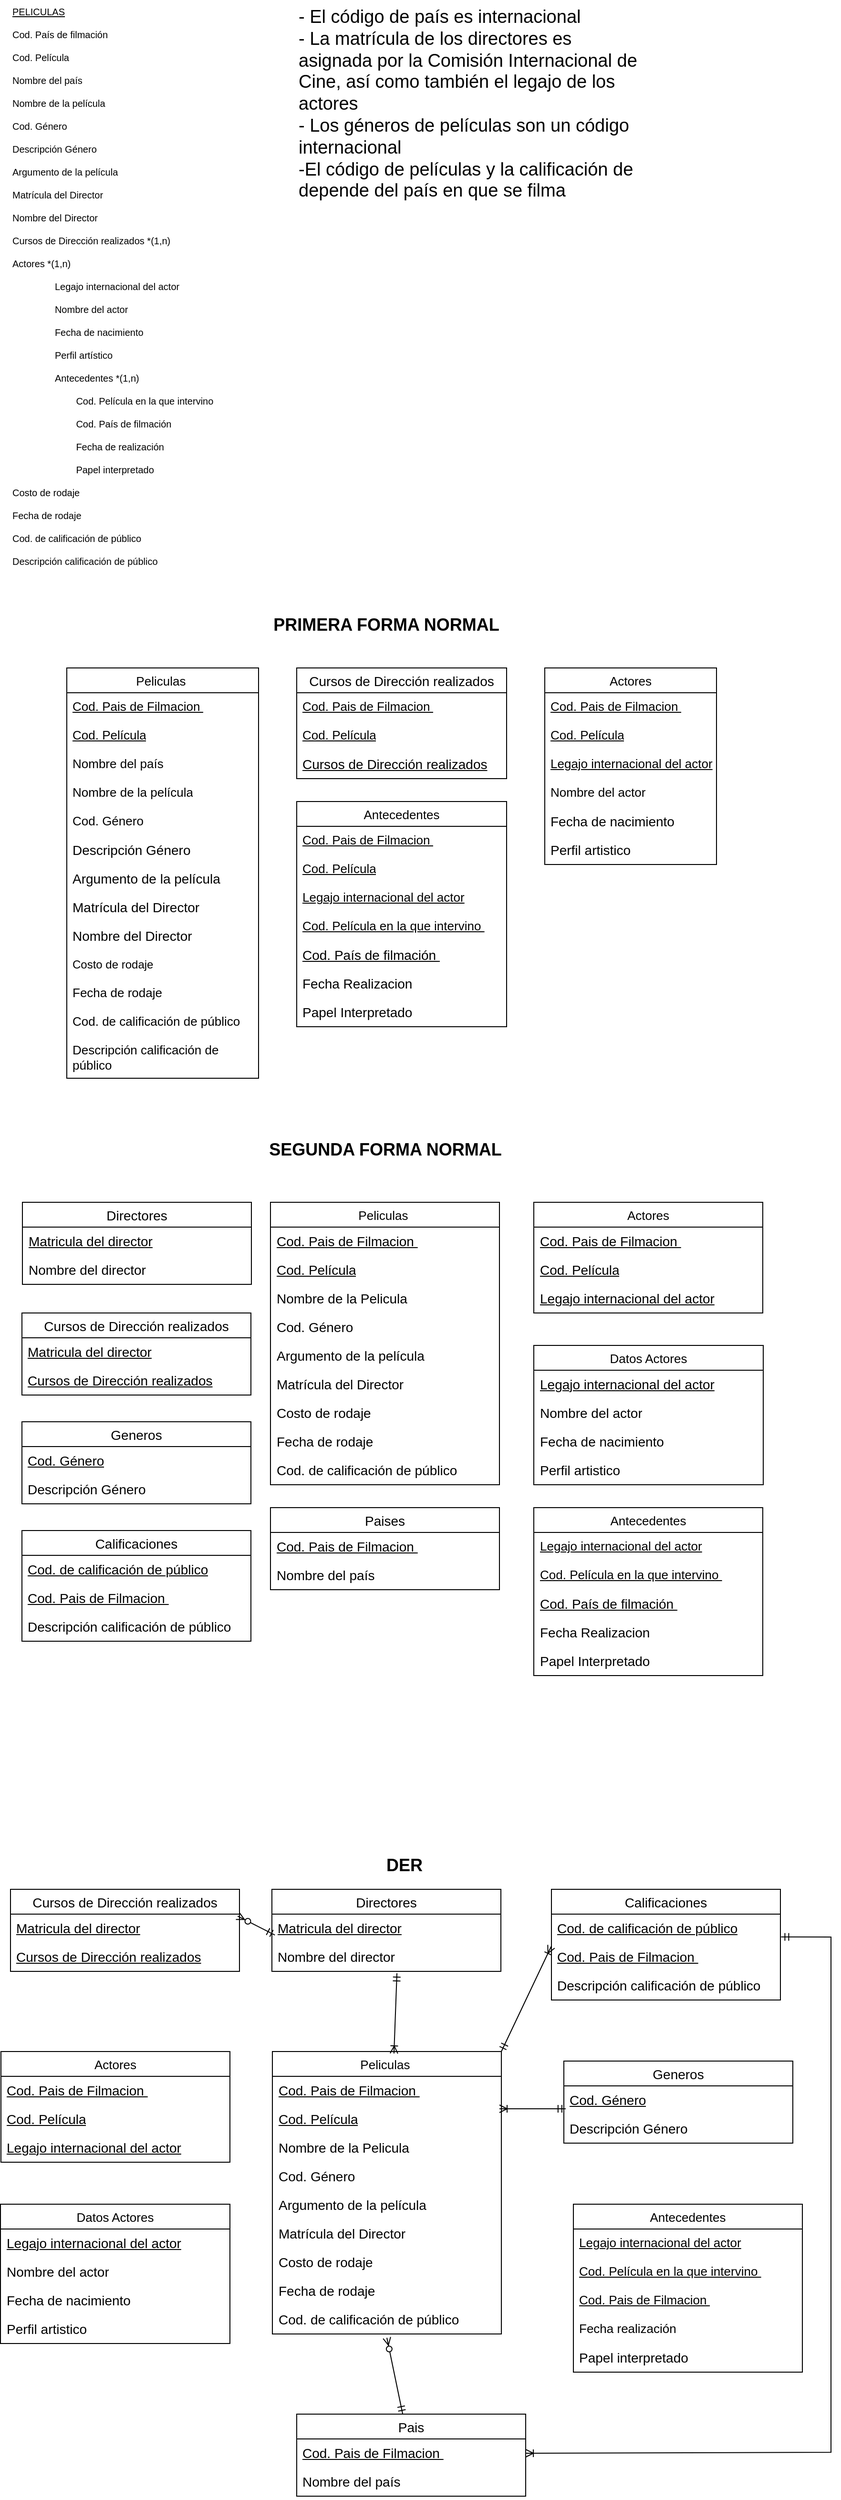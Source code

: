 <mxfile version="24.7.14">
  <diagram name="Página-1" id="LuOxkL1Yb-oQvovYPexT">
    <mxGraphModel dx="1860" dy="829" grid="1" gridSize="10" guides="1" tooltips="1" connect="1" arrows="1" fold="1" page="1" pageScale="1" pageWidth="827" pageHeight="1169" math="0" shadow="0">
      <root>
        <mxCell id="0" />
        <mxCell id="1" parent="0" />
        <mxCell id="Qr0_MQB-56ZItfrZqpIL-1" value="Peliculas " style="swimlane;fontStyle=0;childLayout=stackLayout;horizontal=1;startSize=26;horizontalStack=0;resizeParent=1;resizeParentMax=0;resizeLast=0;collapsible=1;marginBottom=0;align=center;fontSize=13;" vertex="1" parent="1">
          <mxGeometry x="79" y="720" width="201" height="430" as="geometry" />
        </mxCell>
        <mxCell id="Qr0_MQB-56ZItfrZqpIL-2" value="&lt;div style=&quot;font-size: 13px;&quot;&gt;&lt;u&gt;Cod. Pais de Filmacion&amp;nbsp;&lt;/u&gt;&lt;/div&gt;" style="text;strokeColor=none;fillColor=none;spacingLeft=4;spacingRight=4;overflow=hidden;rotatable=0;points=[[0,0.5],[1,0.5]];portConstraint=eastwest;fontSize=13;whiteSpace=wrap;html=1;" vertex="1" parent="Qr0_MQB-56ZItfrZqpIL-1">
          <mxGeometry y="26" width="201" height="30" as="geometry" />
        </mxCell>
        <mxCell id="Qr0_MQB-56ZItfrZqpIL-3" value="&lt;span style=&quot;font-size: 13px;&quot;&gt;&lt;u&gt;Cod. Película&lt;/u&gt;&lt;/span&gt;" style="text;strokeColor=none;fillColor=none;spacingLeft=4;spacingRight=4;overflow=hidden;rotatable=0;points=[[0,0.5],[1,0.5]];portConstraint=eastwest;fontSize=13;whiteSpace=wrap;html=1;" vertex="1" parent="Qr0_MQB-56ZItfrZqpIL-1">
          <mxGeometry y="56" width="201" height="30" as="geometry" />
        </mxCell>
        <mxCell id="Qr0_MQB-56ZItfrZqpIL-4" value="&lt;span style=&quot;font-size: 13px;&quot;&gt;Nombre del país&lt;/span&gt;" style="text;strokeColor=none;fillColor=none;spacingLeft=4;spacingRight=4;overflow=hidden;rotatable=0;points=[[0,0.5],[1,0.5]];portConstraint=eastwest;fontSize=13;whiteSpace=wrap;html=1;" vertex="1" parent="Qr0_MQB-56ZItfrZqpIL-1">
          <mxGeometry y="86" width="201" height="30" as="geometry" />
        </mxCell>
        <mxCell id="Qr0_MQB-56ZItfrZqpIL-5" value="&lt;span style=&quot;font-size: 13px;&quot;&gt;Nombre de la película&lt;/span&gt;" style="text;strokeColor=none;fillColor=none;spacingLeft=4;spacingRight=4;overflow=hidden;rotatable=0;points=[[0,0.5],[1,0.5]];portConstraint=eastwest;fontSize=13;whiteSpace=wrap;html=1;" vertex="1" parent="Qr0_MQB-56ZItfrZqpIL-1">
          <mxGeometry y="116" width="201" height="30" as="geometry" />
        </mxCell>
        <mxCell id="Qr0_MQB-56ZItfrZqpIL-6" value="&lt;span style=&quot;font-size: 13px;&quot;&gt;Cod. Género&lt;/span&gt;" style="text;strokeColor=none;fillColor=none;spacingLeft=4;spacingRight=4;overflow=hidden;rotatable=0;points=[[0,0.5],[1,0.5]];portConstraint=eastwest;fontSize=13;whiteSpace=wrap;html=1;" vertex="1" parent="Qr0_MQB-56ZItfrZqpIL-1">
          <mxGeometry y="146" width="201" height="30" as="geometry" />
        </mxCell>
        <mxCell id="Qr0_MQB-56ZItfrZqpIL-7" value="&lt;span style=&quot;font-size: 14px;&quot;&gt;Descripción Género&lt;/span&gt;" style="text;strokeColor=none;fillColor=none;spacingLeft=4;spacingRight=4;overflow=hidden;rotatable=0;points=[[0,0.5],[1,0.5]];portConstraint=eastwest;fontSize=14;whiteSpace=wrap;html=1;" vertex="1" parent="Qr0_MQB-56ZItfrZqpIL-1">
          <mxGeometry y="176" width="201" height="30" as="geometry" />
        </mxCell>
        <mxCell id="Qr0_MQB-56ZItfrZqpIL-8" value="&lt;span style=&quot;font-size: 14px;&quot;&gt;Argumento de la película&lt;/span&gt;" style="text;strokeColor=none;fillColor=none;spacingLeft=4;spacingRight=4;overflow=hidden;rotatable=0;points=[[0,0.5],[1,0.5]];portConstraint=eastwest;fontSize=14;whiteSpace=wrap;html=1;" vertex="1" parent="Qr0_MQB-56ZItfrZqpIL-1">
          <mxGeometry y="206" width="201" height="30" as="geometry" />
        </mxCell>
        <mxCell id="Qr0_MQB-56ZItfrZqpIL-9" value="&lt;font style=&quot;font-size: 14px;&quot;&gt;Matrícula del Director&lt;/font&gt;" style="text;strokeColor=none;fillColor=none;spacingLeft=4;spacingRight=4;overflow=hidden;rotatable=0;points=[[0,0.5],[1,0.5]];portConstraint=eastwest;fontSize=13;whiteSpace=wrap;html=1;" vertex="1" parent="Qr0_MQB-56ZItfrZqpIL-1">
          <mxGeometry y="236" width="201" height="30" as="geometry" />
        </mxCell>
        <mxCell id="Qr0_MQB-56ZItfrZqpIL-10" value="&lt;font style=&quot;font-size: 14px;&quot;&gt;Nombre del Director&lt;/font&gt;" style="text;strokeColor=none;fillColor=none;spacingLeft=4;spacingRight=4;overflow=hidden;rotatable=0;points=[[0,0.5],[1,0.5]];portConstraint=eastwest;fontSize=13;whiteSpace=wrap;html=1;" vertex="1" parent="Qr0_MQB-56ZItfrZqpIL-1">
          <mxGeometry y="266" width="201" height="30" as="geometry" />
        </mxCell>
        <mxCell id="Qr0_MQB-56ZItfrZqpIL-11" value="Costo de rodaje" style="text;strokeColor=none;fillColor=none;align=left;verticalAlign=middle;spacingLeft=4;spacingRight=4;overflow=hidden;points=[[0,0.5],[1,0.5]];portConstraint=eastwest;rotatable=0;whiteSpace=wrap;html=1;" vertex="1" parent="Qr0_MQB-56ZItfrZqpIL-1">
          <mxGeometry y="296" width="201" height="30" as="geometry" />
        </mxCell>
        <mxCell id="Qr0_MQB-56ZItfrZqpIL-12" value="Fecha de rodaje" style="text;strokeColor=none;fillColor=none;spacingLeft=4;spacingRight=4;overflow=hidden;rotatable=0;points=[[0,0.5],[1,0.5]];portConstraint=eastwest;fontSize=13;whiteSpace=wrap;html=1;" vertex="1" parent="Qr0_MQB-56ZItfrZqpIL-1">
          <mxGeometry y="326" width="201" height="30" as="geometry" />
        </mxCell>
        <mxCell id="Qr0_MQB-56ZItfrZqpIL-13" value="Cod. de calificación de público" style="text;strokeColor=none;fillColor=none;spacingLeft=4;spacingRight=4;overflow=hidden;rotatable=0;points=[[0,0.5],[1,0.5]];portConstraint=eastwest;fontSize=13;whiteSpace=wrap;html=1;" vertex="1" parent="Qr0_MQB-56ZItfrZqpIL-1">
          <mxGeometry y="356" width="201" height="30" as="geometry" />
        </mxCell>
        <mxCell id="Qr0_MQB-56ZItfrZqpIL-14" value="Descripción calificación de público" style="text;strokeColor=none;fillColor=none;spacingLeft=4;spacingRight=4;overflow=hidden;rotatable=0;points=[[0,0.5],[1,0.5]];portConstraint=eastwest;fontSize=13;whiteSpace=wrap;html=1;" vertex="1" parent="Qr0_MQB-56ZItfrZqpIL-1">
          <mxGeometry y="386" width="201" height="44" as="geometry" />
        </mxCell>
        <mxCell id="Qr0_MQB-56ZItfrZqpIL-15" value="&lt;u&gt;PELICULAS&lt;/u&gt;&lt;br style=&quot;font-size: 10px;&quot;&gt;&lt;br style=&quot;font-size: 10px;&quot;&gt;Cod. País de filmación&lt;br style=&quot;font-size: 10px;&quot;&gt;&lt;br style=&quot;font-size: 10px;&quot;&gt;Cod. Película&lt;br style=&quot;font-size: 10px;&quot;&gt;&lt;br style=&quot;font-size: 10px;&quot;&gt;Nombre del país&lt;br style=&quot;font-size: 10px;&quot;&gt;&lt;br style=&quot;font-size: 10px;&quot;&gt;Nombre de la película&lt;br style=&quot;font-size: 10px;&quot;&gt;&lt;br style=&quot;font-size: 10px;&quot;&gt;Cod. Género&lt;br style=&quot;font-size: 10px;&quot;&gt;&lt;br style=&quot;font-size: 10px;&quot;&gt;Descripción Género&lt;br style=&quot;font-size: 10px;&quot;&gt;&lt;br style=&quot;font-size: 10px;&quot;&gt;Argumento de la película&lt;br style=&quot;font-size: 10px;&quot;&gt;&lt;br style=&quot;font-size: 10px;&quot;&gt;Matrícula del Director&lt;br style=&quot;font-size: 10px;&quot;&gt;&lt;br style=&quot;font-size: 10px;&quot;&gt;Nombre del Director&lt;br style=&quot;font-size: 10px;&quot;&gt;&lt;br style=&quot;font-size: 10px;&quot;&gt;Cursos de Dirección realizados *(1,n)&lt;br style=&quot;font-size: 10px;&quot;&gt;&lt;br style=&quot;font-size: 10px;&quot;&gt;Actores *(1,n)&lt;br style=&quot;font-size: 10px;&quot;&gt;&lt;br style=&quot;font-size: 10px;&quot;&gt;&lt;span style=&quot;white-space: pre; font-size: 10px;&quot;&gt;&#x9;&lt;/span&gt;&lt;span style=&quot;white-space: pre; font-size: 10px;&quot;&gt;&#x9;&lt;/span&gt;Legajo internacional del actor&lt;br style=&quot;font-size: 10px;&quot;&gt;&lt;br style=&quot;font-size: 10px;&quot;&gt;&lt;span style=&quot;white-space: pre; font-size: 10px;&quot;&gt;&#x9;&lt;/span&gt;&lt;span style=&quot;white-space: pre; font-size: 10px;&quot;&gt;&#x9;&lt;/span&gt;Nombre del actor&lt;br style=&quot;font-size: 10px;&quot;&gt;&lt;br style=&quot;font-size: 10px;&quot;&gt;&lt;span style=&quot;white-space: pre; font-size: 10px;&quot;&gt;&#x9;&lt;/span&gt;&lt;span style=&quot;white-space: pre; font-size: 10px;&quot;&gt;&#x9;&lt;/span&gt;Fecha de nacimiento&lt;br style=&quot;font-size: 10px;&quot;&gt;&lt;br style=&quot;font-size: 10px;&quot;&gt;&lt;span style=&quot;white-space: pre; font-size: 10px;&quot;&gt;&#x9;&lt;/span&gt;&lt;span style=&quot;white-space: pre; font-size: 10px;&quot;&gt;&#x9;&lt;/span&gt;Perfil artístico&lt;br style=&quot;font-size: 10px;&quot;&gt;&lt;br style=&quot;font-size: 10px;&quot;&gt;&lt;span style=&quot;white-space: pre; font-size: 10px;&quot;&gt;&#x9;&lt;/span&gt;&lt;span style=&quot;white-space: pre; font-size: 10px;&quot;&gt;&#x9;&lt;/span&gt;Antecedentes *(1,n)&lt;br style=&quot;font-size: 10px;&quot;&gt;&lt;br style=&quot;font-size: 10px;&quot;&gt;&lt;span style=&quot;white-space: pre; font-size: 10px;&quot;&gt;&#x9;&lt;/span&gt;&lt;span style=&quot;white-space: pre; font-size: 10px;&quot;&gt;&#x9;&lt;/span&gt;&lt;span style=&quot;white-space: pre; font-size: 10px;&quot;&gt;&#x9;&lt;/span&gt;Cod. Película en la que intervino&lt;br style=&quot;font-size: 10px;&quot;&gt;&lt;br style=&quot;font-size: 10px;&quot;&gt;&lt;span style=&quot;white-space: pre; font-size: 10px;&quot;&gt;&#x9;&lt;/span&gt;&lt;span style=&quot;white-space: pre; font-size: 10px;&quot;&gt;&#x9;&lt;/span&gt;&lt;span style=&quot;white-space: pre; font-size: 10px;&quot;&gt;&#x9;&lt;/span&gt;Cod. País de filmación&lt;br style=&quot;font-size: 10px;&quot;&gt;&lt;br style=&quot;font-size: 10px;&quot;&gt;&lt;span style=&quot;white-space: pre; font-size: 10px;&quot;&gt;&#x9;&lt;/span&gt;&lt;span style=&quot;white-space: pre; font-size: 10px;&quot;&gt;&#x9;&lt;/span&gt;&lt;span style=&quot;white-space: pre; font-size: 10px;&quot;&gt;&#x9;&lt;/span&gt;Fecha de realización&lt;br style=&quot;font-size: 10px;&quot;&gt;&lt;br style=&quot;font-size: 10px;&quot;&gt;&lt;span style=&quot;white-space: pre; font-size: 10px;&quot;&gt;&#x9;&lt;/span&gt;&lt;span style=&quot;white-space: pre; font-size: 10px;&quot;&gt;&#x9;&lt;/span&gt;&lt;span style=&quot;white-space: pre; font-size: 10px;&quot;&gt;&#x9;&lt;/span&gt;Papel interpretado&lt;br style=&quot;font-size: 10px;&quot;&gt;&lt;br style=&quot;font-size: 10px;&quot;&gt;Costo de rodaje&lt;br style=&quot;font-size: 10px;&quot;&gt;&lt;br style=&quot;font-size: 10px;&quot;&gt;Fecha de rodaje&lt;br style=&quot;font-size: 10px;&quot;&gt;&lt;br style=&quot;font-size: 10px;&quot;&gt;Cod. de calificación de público&lt;br style=&quot;font-size: 10px;&quot;&gt;&lt;br style=&quot;font-size: 10px;&quot;&gt;Descripción calificación de público" style="text;whiteSpace=wrap;html=1;fontSize=10;" vertex="1" parent="1">
          <mxGeometry x="20" y="20" width="300" height="614" as="geometry" />
        </mxCell>
        <mxCell id="Qr0_MQB-56ZItfrZqpIL-16" value="- El código de país es internacional&#xa;- La matrícula de los directores es&#xa;asignada por la Comisión Internacional de&#xa;Cine, así como también el legajo de los&#xa;actores&#xa;- Los géneros de películas son un código&#xa;internacional&#xa;-El código de películas y la calificación de&#xa;depende del país en que se filma" style="text;whiteSpace=wrap;html=1;fontSize=19;" vertex="1" parent="1">
          <mxGeometry x="320" y="20" width="370" height="280" as="geometry" />
        </mxCell>
        <mxCell id="Qr0_MQB-56ZItfrZqpIL-17" value="&lt;b&gt;&lt;font style=&quot;font-size: 18px;&quot;&gt;PRIMERA FORMA NORMAL&lt;/font&gt;&lt;/b&gt;" style="text;html=1;align=center;verticalAlign=middle;whiteSpace=wrap;rounded=0;" vertex="1" parent="1">
          <mxGeometry x="274" y="660" width="280" height="30" as="geometry" />
        </mxCell>
        <mxCell id="Qr0_MQB-56ZItfrZqpIL-18" value="Cursos de Dirección realizados" style="swimlane;fontStyle=0;childLayout=stackLayout;horizontal=1;startSize=26;horizontalStack=0;resizeParent=1;resizeParentMax=0;resizeLast=0;collapsible=1;marginBottom=0;align=center;fontSize=14;" vertex="1" parent="1">
          <mxGeometry x="320" y="720" width="220" height="116" as="geometry" />
        </mxCell>
        <mxCell id="Qr0_MQB-56ZItfrZqpIL-19" value="&lt;u style=&quot;font-size: 13px;&quot;&gt;Cod. Pais de Filmacion&amp;nbsp;&lt;/u&gt;" style="text;strokeColor=none;fillColor=none;spacingLeft=4;spacingRight=4;overflow=hidden;rotatable=0;points=[[0,0.5],[1,0.5]];portConstraint=eastwest;fontSize=12;whiteSpace=wrap;html=1;" vertex="1" parent="Qr0_MQB-56ZItfrZqpIL-18">
          <mxGeometry y="26" width="220" height="30" as="geometry" />
        </mxCell>
        <mxCell id="Qr0_MQB-56ZItfrZqpIL-20" value="&lt;u style=&quot;font-size: 13px;&quot;&gt;Cod. Película&lt;/u&gt;" style="text;strokeColor=none;fillColor=none;spacingLeft=4;spacingRight=4;overflow=hidden;rotatable=0;points=[[0,0.5],[1,0.5]];portConstraint=eastwest;fontSize=12;whiteSpace=wrap;html=1;" vertex="1" parent="Qr0_MQB-56ZItfrZqpIL-18">
          <mxGeometry y="56" width="220" height="30" as="geometry" />
        </mxCell>
        <mxCell id="Qr0_MQB-56ZItfrZqpIL-21" value="&lt;span style=&quot;font-size: 14px; text-align: center; text-wrap: nowrap;&quot;&gt;&lt;u&gt;Cursos de Dirección realizados&lt;/u&gt;&lt;/span&gt;" style="text;strokeColor=none;fillColor=none;spacingLeft=4;spacingRight=4;overflow=hidden;rotatable=0;points=[[0,0.5],[1,0.5]];portConstraint=eastwest;fontSize=12;whiteSpace=wrap;html=1;" vertex="1" parent="Qr0_MQB-56ZItfrZqpIL-18">
          <mxGeometry y="86" width="220" height="30" as="geometry" />
        </mxCell>
        <mxCell id="Qr0_MQB-56ZItfrZqpIL-22" value="Actores" style="swimlane;fontStyle=0;childLayout=stackLayout;horizontal=1;startSize=26;horizontalStack=0;resizeParent=1;resizeParentMax=0;resizeLast=0;collapsible=1;marginBottom=0;align=center;fontSize=13;" vertex="1" parent="1">
          <mxGeometry x="580" y="720" width="180" height="206" as="geometry" />
        </mxCell>
        <mxCell id="Qr0_MQB-56ZItfrZqpIL-23" value="&lt;div style=&quot;font-size: 13px;&quot;&gt;&lt;u&gt;Cod. Pais de Filmacion&amp;nbsp;&lt;/u&gt;&lt;/div&gt;" style="text;strokeColor=none;fillColor=none;spacingLeft=4;spacingRight=4;overflow=hidden;rotatable=0;points=[[0,0.5],[1,0.5]];portConstraint=eastwest;fontSize=13;whiteSpace=wrap;html=1;" vertex="1" parent="Qr0_MQB-56ZItfrZqpIL-22">
          <mxGeometry y="26" width="180" height="30" as="geometry" />
        </mxCell>
        <mxCell id="Qr0_MQB-56ZItfrZqpIL-24" value="&lt;span style=&quot;font-size: 13px;&quot;&gt;&lt;u&gt;Cod. Película&lt;/u&gt;&lt;/span&gt;" style="text;strokeColor=none;fillColor=none;spacingLeft=4;spacingRight=4;overflow=hidden;rotatable=0;points=[[0,0.5],[1,0.5]];portConstraint=eastwest;fontSize=13;whiteSpace=wrap;html=1;" vertex="1" parent="Qr0_MQB-56ZItfrZqpIL-22">
          <mxGeometry y="56" width="180" height="30" as="geometry" />
        </mxCell>
        <mxCell id="Qr0_MQB-56ZItfrZqpIL-25" value="&lt;span style=&quot;font-size: 13px;&quot;&gt;&lt;u&gt;Legajo internacional del actor&lt;/u&gt;&lt;/span&gt;" style="text;strokeColor=none;fillColor=none;spacingLeft=4;spacingRight=4;overflow=hidden;rotatable=0;points=[[0,0.5],[1,0.5]];portConstraint=eastwest;fontSize=13;whiteSpace=wrap;html=1;" vertex="1" parent="Qr0_MQB-56ZItfrZqpIL-22">
          <mxGeometry y="86" width="180" height="30" as="geometry" />
        </mxCell>
        <mxCell id="Qr0_MQB-56ZItfrZqpIL-26" value="&lt;span style=&quot;font-size: 13px;&quot;&gt;Nombre del actor&lt;/span&gt;" style="text;strokeColor=none;fillColor=none;spacingLeft=4;spacingRight=4;overflow=hidden;rotatable=0;points=[[0,0.5],[1,0.5]];portConstraint=eastwest;fontSize=13;whiteSpace=wrap;html=1;" vertex="1" parent="Qr0_MQB-56ZItfrZqpIL-22">
          <mxGeometry y="116" width="180" height="30" as="geometry" />
        </mxCell>
        <mxCell id="Qr0_MQB-56ZItfrZqpIL-27" value="&lt;span style=&quot;font-size: 14px;&quot;&gt;Fecha de nacimiento&lt;/span&gt;" style="text;strokeColor=none;fillColor=none;spacingLeft=4;spacingRight=4;overflow=hidden;rotatable=0;points=[[0,0.5],[1,0.5]];portConstraint=eastwest;fontSize=14;whiteSpace=wrap;html=1;" vertex="1" parent="Qr0_MQB-56ZItfrZqpIL-22">
          <mxGeometry y="146" width="180" height="30" as="geometry" />
        </mxCell>
        <mxCell id="Qr0_MQB-56ZItfrZqpIL-28" value="&lt;span style=&quot;font-size: 14px;&quot;&gt;Perfil artistico&lt;/span&gt;" style="text;strokeColor=none;fillColor=none;spacingLeft=4;spacingRight=4;overflow=hidden;rotatable=0;points=[[0,0.5],[1,0.5]];portConstraint=eastwest;fontSize=14;whiteSpace=wrap;html=1;" vertex="1" parent="Qr0_MQB-56ZItfrZqpIL-22">
          <mxGeometry y="176" width="180" height="30" as="geometry" />
        </mxCell>
        <mxCell id="Qr0_MQB-56ZItfrZqpIL-29" value="Antecedentes" style="swimlane;fontStyle=0;childLayout=stackLayout;horizontal=1;startSize=26;horizontalStack=0;resizeParent=1;resizeParentMax=0;resizeLast=0;collapsible=1;marginBottom=0;align=center;fontSize=13;" vertex="1" parent="1">
          <mxGeometry x="320" y="860" width="220" height="236" as="geometry" />
        </mxCell>
        <mxCell id="Qr0_MQB-56ZItfrZqpIL-30" value="&lt;div style=&quot;font-size: 13px;&quot;&gt;&lt;u&gt;Cod. Pais de Filmacion&amp;nbsp;&lt;/u&gt;&lt;/div&gt;" style="text;strokeColor=none;fillColor=none;spacingLeft=4;spacingRight=4;overflow=hidden;rotatable=0;points=[[0,0.5],[1,0.5]];portConstraint=eastwest;fontSize=13;whiteSpace=wrap;html=1;" vertex="1" parent="Qr0_MQB-56ZItfrZqpIL-29">
          <mxGeometry y="26" width="220" height="30" as="geometry" />
        </mxCell>
        <mxCell id="Qr0_MQB-56ZItfrZqpIL-31" value="&lt;span style=&quot;font-size: 13px;&quot;&gt;&lt;u&gt;Cod. Película&lt;/u&gt;&lt;/span&gt;" style="text;strokeColor=none;fillColor=none;spacingLeft=4;spacingRight=4;overflow=hidden;rotatable=0;points=[[0,0.5],[1,0.5]];portConstraint=eastwest;fontSize=13;whiteSpace=wrap;html=1;" vertex="1" parent="Qr0_MQB-56ZItfrZqpIL-29">
          <mxGeometry y="56" width="220" height="30" as="geometry" />
        </mxCell>
        <mxCell id="Qr0_MQB-56ZItfrZqpIL-32" value="&lt;span style=&quot;font-size: 13px;&quot;&gt;&lt;u&gt;Legajo internacional del actor&lt;/u&gt;&lt;/span&gt;" style="text;strokeColor=none;fillColor=none;spacingLeft=4;spacingRight=4;overflow=hidden;rotatable=0;points=[[0,0.5],[1,0.5]];portConstraint=eastwest;fontSize=13;whiteSpace=wrap;html=1;" vertex="1" parent="Qr0_MQB-56ZItfrZqpIL-29">
          <mxGeometry y="86" width="220" height="30" as="geometry" />
        </mxCell>
        <mxCell id="Qr0_MQB-56ZItfrZqpIL-33" value="&lt;u&gt;Cod. Película en la que intervino&amp;nbsp;&lt;/u&gt;" style="text;strokeColor=none;fillColor=none;spacingLeft=4;spacingRight=4;overflow=hidden;rotatable=0;points=[[0,0.5],[1,0.5]];portConstraint=eastwest;fontSize=13;whiteSpace=wrap;html=1;" vertex="1" parent="Qr0_MQB-56ZItfrZqpIL-29">
          <mxGeometry y="116" width="220" height="30" as="geometry" />
        </mxCell>
        <mxCell id="Qr0_MQB-56ZItfrZqpIL-34" value="&lt;u&gt;Cod. País de filmación&amp;nbsp;&lt;/u&gt;" style="text;strokeColor=none;fillColor=none;spacingLeft=4;spacingRight=4;overflow=hidden;rotatable=0;points=[[0,0.5],[1,0.5]];portConstraint=eastwest;fontSize=14;whiteSpace=wrap;html=1;" vertex="1" parent="Qr0_MQB-56ZItfrZqpIL-29">
          <mxGeometry y="146" width="220" height="30" as="geometry" />
        </mxCell>
        <mxCell id="Qr0_MQB-56ZItfrZqpIL-35" value="&lt;span style=&quot;font-size: 14px;&quot;&gt;Fecha Realizacion&lt;/span&gt;&lt;div&gt;&lt;span style=&quot;font-size: 14px;&quot;&gt;&lt;br&gt;&lt;/span&gt;&lt;/div&gt;" style="text;strokeColor=none;fillColor=none;spacingLeft=4;spacingRight=4;overflow=hidden;rotatable=0;points=[[0,0.5],[1,0.5]];portConstraint=eastwest;fontSize=14;whiteSpace=wrap;html=1;" vertex="1" parent="Qr0_MQB-56ZItfrZqpIL-29">
          <mxGeometry y="176" width="220" height="30" as="geometry" />
        </mxCell>
        <mxCell id="Qr0_MQB-56ZItfrZqpIL-36" value="&lt;div&gt;&lt;span style=&quot;font-size: 14px;&quot;&gt;Papel Interpretado&lt;/span&gt;&lt;/div&gt;" style="text;strokeColor=none;fillColor=none;spacingLeft=4;spacingRight=4;overflow=hidden;rotatable=0;points=[[0,0.5],[1,0.5]];portConstraint=eastwest;fontSize=14;whiteSpace=wrap;html=1;" vertex="1" parent="Qr0_MQB-56ZItfrZqpIL-29">
          <mxGeometry y="206" width="220" height="30" as="geometry" />
        </mxCell>
        <mxCell id="Qr0_MQB-56ZItfrZqpIL-37" value="&lt;b&gt;&lt;font style=&quot;font-size: 18px;&quot;&gt;SEGUNDA FORMA NORMAL&lt;/font&gt;&lt;/b&gt;" style="text;html=1;align=center;verticalAlign=middle;whiteSpace=wrap;rounded=0;" vertex="1" parent="1">
          <mxGeometry x="272.5" y="1210" width="280" height="30" as="geometry" />
        </mxCell>
        <mxCell id="Qr0_MQB-56ZItfrZqpIL-38" value="Peliculas " style="swimlane;fontStyle=0;childLayout=stackLayout;horizontal=1;startSize=26;horizontalStack=0;resizeParent=1;resizeParentMax=0;resizeLast=0;collapsible=1;marginBottom=0;align=center;fontSize=13;" vertex="1" parent="1">
          <mxGeometry x="292.5" y="1280" width="240" height="296" as="geometry" />
        </mxCell>
        <mxCell id="Qr0_MQB-56ZItfrZqpIL-39" value="&lt;div style=&quot;&quot;&gt;&lt;u style=&quot;&quot;&gt;&lt;font style=&quot;font-size: 14px;&quot;&gt;Cod. Pais de Filmacion&amp;nbsp;&lt;/font&gt;&lt;/u&gt;&lt;/div&gt;" style="text;strokeColor=none;fillColor=none;spacingLeft=4;spacingRight=4;overflow=hidden;rotatable=0;points=[[0,0.5],[1,0.5]];portConstraint=eastwest;fontSize=13;whiteSpace=wrap;html=1;" vertex="1" parent="Qr0_MQB-56ZItfrZqpIL-38">
          <mxGeometry y="26" width="240" height="30" as="geometry" />
        </mxCell>
        <mxCell id="Qr0_MQB-56ZItfrZqpIL-40" value="&lt;u style=&quot;&quot;&gt;&lt;font style=&quot;font-size: 14px;&quot;&gt;Cod. Película&lt;/font&gt;&lt;/u&gt;" style="text;strokeColor=none;fillColor=none;spacingLeft=4;spacingRight=4;overflow=hidden;rotatable=0;points=[[0,0.5],[1,0.5]];portConstraint=eastwest;fontSize=13;whiteSpace=wrap;html=1;" vertex="1" parent="Qr0_MQB-56ZItfrZqpIL-38">
          <mxGeometry y="56" width="240" height="30" as="geometry" />
        </mxCell>
        <mxCell id="Qr0_MQB-56ZItfrZqpIL-41" value="&lt;font style=&quot;font-size: 14px;&quot;&gt;Nombre de la Pelicula&lt;/font&gt;" style="text;strokeColor=none;fillColor=none;spacingLeft=4;spacingRight=4;overflow=hidden;rotatable=0;points=[[0,0.5],[1,0.5]];portConstraint=eastwest;fontSize=12;whiteSpace=wrap;html=1;" vertex="1" parent="Qr0_MQB-56ZItfrZqpIL-38">
          <mxGeometry y="86" width="240" height="30" as="geometry" />
        </mxCell>
        <mxCell id="Qr0_MQB-56ZItfrZqpIL-42" value="&lt;font style=&quot;font-size: 14px;&quot;&gt;Cod. Género&lt;/font&gt;" style="text;strokeColor=none;fillColor=none;spacingLeft=4;spacingRight=4;overflow=hidden;rotatable=0;points=[[0,0.5],[1,0.5]];portConstraint=eastwest;fontSize=13;whiteSpace=wrap;html=1;" vertex="1" parent="Qr0_MQB-56ZItfrZqpIL-38">
          <mxGeometry y="116" width="240" height="30" as="geometry" />
        </mxCell>
        <mxCell id="Qr0_MQB-56ZItfrZqpIL-43" value="&lt;span style=&quot;font-size: 14px;&quot;&gt;Argumento de la película&lt;/span&gt;" style="text;strokeColor=none;fillColor=none;spacingLeft=4;spacingRight=4;overflow=hidden;rotatable=0;points=[[0,0.5],[1,0.5]];portConstraint=eastwest;fontSize=14;whiteSpace=wrap;html=1;" vertex="1" parent="Qr0_MQB-56ZItfrZqpIL-38">
          <mxGeometry y="146" width="240" height="30" as="geometry" />
        </mxCell>
        <mxCell id="Qr0_MQB-56ZItfrZqpIL-44" value="&lt;font style=&quot;font-size: 14px;&quot;&gt;Matrícula del Director&lt;/font&gt;" style="text;strokeColor=none;fillColor=none;spacingLeft=4;spacingRight=4;overflow=hidden;rotatable=0;points=[[0,0.5],[1,0.5]];portConstraint=eastwest;fontSize=13;whiteSpace=wrap;html=1;" vertex="1" parent="Qr0_MQB-56ZItfrZqpIL-38">
          <mxGeometry y="176" width="240" height="30" as="geometry" />
        </mxCell>
        <mxCell id="Qr0_MQB-56ZItfrZqpIL-45" value="&lt;font style=&quot;font-size: 14px;&quot;&gt;Costo de rodaje&lt;/font&gt;" style="text;strokeColor=none;fillColor=none;align=left;verticalAlign=middle;spacingLeft=4;spacingRight=4;overflow=hidden;points=[[0,0.5],[1,0.5]];portConstraint=eastwest;rotatable=0;whiteSpace=wrap;html=1;" vertex="1" parent="Qr0_MQB-56ZItfrZqpIL-38">
          <mxGeometry y="206" width="240" height="30" as="geometry" />
        </mxCell>
        <mxCell id="Qr0_MQB-56ZItfrZqpIL-46" value="&lt;font style=&quot;font-size: 14px;&quot;&gt;Fecha de rodaje&lt;/font&gt;" style="text;strokeColor=none;fillColor=none;spacingLeft=4;spacingRight=4;overflow=hidden;rotatable=0;points=[[0,0.5],[1,0.5]];portConstraint=eastwest;fontSize=13;whiteSpace=wrap;html=1;" vertex="1" parent="Qr0_MQB-56ZItfrZqpIL-38">
          <mxGeometry y="236" width="240" height="30" as="geometry" />
        </mxCell>
        <mxCell id="Qr0_MQB-56ZItfrZqpIL-47" value="&lt;font style=&quot;font-size: 14px;&quot;&gt;Cod. de calificación de público&lt;/font&gt;" style="text;strokeColor=none;fillColor=none;spacingLeft=4;spacingRight=4;overflow=hidden;rotatable=0;points=[[0,0.5],[1,0.5]];portConstraint=eastwest;fontSize=13;whiteSpace=wrap;html=1;" vertex="1" parent="Qr0_MQB-56ZItfrZqpIL-38">
          <mxGeometry y="266" width="240" height="30" as="geometry" />
        </mxCell>
        <mxCell id="Qr0_MQB-56ZItfrZqpIL-48" value="Generos" style="swimlane;fontStyle=0;childLayout=stackLayout;horizontal=1;startSize=26;horizontalStack=0;resizeParent=1;resizeParentMax=0;resizeLast=0;collapsible=1;marginBottom=0;align=center;fontSize=14;" vertex="1" parent="1">
          <mxGeometry x="32" y="1510" width="240" height="86" as="geometry" />
        </mxCell>
        <mxCell id="Qr0_MQB-56ZItfrZqpIL-49" value="&lt;u style=&quot;&quot;&gt;&lt;font style=&quot;font-size: 14px;&quot;&gt;Cod. Género&lt;/font&gt;&lt;/u&gt;" style="text;strokeColor=none;fillColor=none;spacingLeft=4;spacingRight=4;overflow=hidden;rotatable=0;points=[[0,0.5],[1,0.5]];portConstraint=eastwest;fontSize=12;whiteSpace=wrap;html=1;" vertex="1" parent="Qr0_MQB-56ZItfrZqpIL-48">
          <mxGeometry y="26" width="240" height="30" as="geometry" />
        </mxCell>
        <mxCell id="Qr0_MQB-56ZItfrZqpIL-50" value="&lt;span style=&quot;font-size: 14px;&quot;&gt;Descripción Género&lt;/span&gt;" style="text;strokeColor=none;fillColor=none;spacingLeft=4;spacingRight=4;overflow=hidden;rotatable=0;points=[[0,0.5],[1,0.5]];portConstraint=eastwest;fontSize=12;whiteSpace=wrap;html=1;" vertex="1" parent="Qr0_MQB-56ZItfrZqpIL-48">
          <mxGeometry y="56" width="240" height="30" as="geometry" />
        </mxCell>
        <mxCell id="Qr0_MQB-56ZItfrZqpIL-51" value="Calificaciones" style="swimlane;fontStyle=0;childLayout=stackLayout;horizontal=1;startSize=26;horizontalStack=0;resizeParent=1;resizeParentMax=0;resizeLast=0;collapsible=1;marginBottom=0;align=center;fontSize=14;" vertex="1" parent="1">
          <mxGeometry x="32" y="1624" width="240" height="116" as="geometry" />
        </mxCell>
        <mxCell id="Qr0_MQB-56ZItfrZqpIL-52" value="&lt;u style=&quot;&quot;&gt;&lt;font style=&quot;font-size: 14px;&quot;&gt;Cod. de calificación de público&lt;/font&gt;&lt;/u&gt;" style="text;strokeColor=none;fillColor=none;spacingLeft=4;spacingRight=4;overflow=hidden;rotatable=0;points=[[0,0.5],[1,0.5]];portConstraint=eastwest;fontSize=12;whiteSpace=wrap;html=1;" vertex="1" parent="Qr0_MQB-56ZItfrZqpIL-51">
          <mxGeometry y="26" width="240" height="30" as="geometry" />
        </mxCell>
        <mxCell id="Qr0_MQB-56ZItfrZqpIL-53" value="&lt;div style=&quot;&quot;&gt;&lt;u style=&quot;&quot;&gt;&lt;font style=&quot;font-size: 14px;&quot;&gt;Cod. Pais de Filmacion&amp;nbsp;&lt;/font&gt;&lt;/u&gt;&lt;/div&gt;" style="text;strokeColor=none;fillColor=none;spacingLeft=4;spacingRight=4;overflow=hidden;rotatable=0;points=[[0,0.5],[1,0.5]];portConstraint=eastwest;fontSize=13;whiteSpace=wrap;html=1;" vertex="1" parent="Qr0_MQB-56ZItfrZqpIL-51">
          <mxGeometry y="56" width="240" height="30" as="geometry" />
        </mxCell>
        <mxCell id="Qr0_MQB-56ZItfrZqpIL-54" value="&lt;font style=&quot;font-size: 14px;&quot;&gt;Descripción calificación de público&lt;/font&gt;" style="text;strokeColor=none;fillColor=none;spacingLeft=4;spacingRight=4;overflow=hidden;rotatable=0;points=[[0,0.5],[1,0.5]];portConstraint=eastwest;fontSize=12;whiteSpace=wrap;html=1;" vertex="1" parent="Qr0_MQB-56ZItfrZqpIL-51">
          <mxGeometry y="86" width="240" height="30" as="geometry" />
        </mxCell>
        <mxCell id="Qr0_MQB-56ZItfrZqpIL-55" value="Directores" style="swimlane;fontStyle=0;childLayout=stackLayout;horizontal=1;startSize=26;horizontalStack=0;resizeParent=1;resizeParentMax=0;resizeLast=0;collapsible=1;marginBottom=0;align=center;fontSize=14;" vertex="1" parent="1">
          <mxGeometry x="32.5" y="1280" width="240" height="86" as="geometry" />
        </mxCell>
        <mxCell id="Qr0_MQB-56ZItfrZqpIL-56" value="&lt;u style=&quot;&quot;&gt;&lt;font style=&quot;font-size: 14px;&quot;&gt;Matricula del director&lt;/font&gt;&lt;/u&gt;" style="text;strokeColor=none;fillColor=none;spacingLeft=4;spacingRight=4;overflow=hidden;rotatable=0;points=[[0,0.5],[1,0.5]];portConstraint=eastwest;fontSize=12;whiteSpace=wrap;html=1;" vertex="1" parent="Qr0_MQB-56ZItfrZqpIL-55">
          <mxGeometry y="26" width="240" height="30" as="geometry" />
        </mxCell>
        <mxCell id="Qr0_MQB-56ZItfrZqpIL-57" value="&lt;font style=&quot;font-size: 14px;&quot;&gt;Nombre del director&amp;nbsp;&lt;/font&gt;" style="text;strokeColor=none;fillColor=none;spacingLeft=4;spacingRight=4;overflow=hidden;rotatable=0;points=[[0,0.5],[1,0.5]];portConstraint=eastwest;fontSize=12;whiteSpace=wrap;html=1;" vertex="1" parent="Qr0_MQB-56ZItfrZqpIL-55">
          <mxGeometry y="56" width="240" height="30" as="geometry" />
        </mxCell>
        <mxCell id="Qr0_MQB-56ZItfrZqpIL-58" value="Datos Actores" style="swimlane;fontStyle=0;childLayout=stackLayout;horizontal=1;startSize=26;horizontalStack=0;resizeParent=1;resizeParentMax=0;resizeLast=0;collapsible=1;marginBottom=0;align=center;fontSize=13;" vertex="1" parent="1">
          <mxGeometry x="568.5" y="1430" width="240.5" height="146" as="geometry" />
        </mxCell>
        <mxCell id="Qr0_MQB-56ZItfrZqpIL-59" value="&lt;div style=&quot;&quot;&gt;&lt;u style=&quot;&quot;&gt;&lt;font style=&quot;font-size: 14px;&quot;&gt;Legajo internacional del actor&lt;/font&gt;&lt;/u&gt;&lt;br&gt;&lt;/div&gt;" style="text;strokeColor=none;fillColor=none;spacingLeft=4;spacingRight=4;overflow=hidden;rotatable=0;points=[[0,0.5],[1,0.5]];portConstraint=eastwest;fontSize=13;whiteSpace=wrap;html=1;" vertex="1" parent="Qr0_MQB-56ZItfrZqpIL-58">
          <mxGeometry y="26" width="240.5" height="30" as="geometry" />
        </mxCell>
        <mxCell id="Qr0_MQB-56ZItfrZqpIL-60" value="&lt;font style=&quot;font-size: 14px;&quot;&gt;Nombre del actor&lt;/font&gt;" style="text;strokeColor=none;fillColor=none;spacingLeft=4;spacingRight=4;overflow=hidden;rotatable=0;points=[[0,0.5],[1,0.5]];portConstraint=eastwest;fontSize=13;whiteSpace=wrap;html=1;" vertex="1" parent="Qr0_MQB-56ZItfrZqpIL-58">
          <mxGeometry y="56" width="240.5" height="30" as="geometry" />
        </mxCell>
        <mxCell id="Qr0_MQB-56ZItfrZqpIL-61" value="&lt;span style=&quot;font-size: 14px;&quot;&gt;Fecha de nacimiento&lt;/span&gt;" style="text;strokeColor=none;fillColor=none;spacingLeft=4;spacingRight=4;overflow=hidden;rotatable=0;points=[[0,0.5],[1,0.5]];portConstraint=eastwest;fontSize=13;whiteSpace=wrap;html=1;" vertex="1" parent="Qr0_MQB-56ZItfrZqpIL-58">
          <mxGeometry y="86" width="240.5" height="30" as="geometry" />
        </mxCell>
        <mxCell id="Qr0_MQB-56ZItfrZqpIL-62" value="&lt;span style=&quot;font-size: 14px;&quot;&gt;Perfil artistico&lt;/span&gt;" style="text;strokeColor=none;fillColor=none;spacingLeft=4;spacingRight=4;overflow=hidden;rotatable=0;points=[[0,0.5],[1,0.5]];portConstraint=eastwest;fontSize=13;whiteSpace=wrap;html=1;" vertex="1" parent="Qr0_MQB-56ZItfrZqpIL-58">
          <mxGeometry y="116" width="240.5" height="30" as="geometry" />
        </mxCell>
        <mxCell id="Qr0_MQB-56ZItfrZqpIL-63" value="Paises" style="swimlane;fontStyle=0;childLayout=stackLayout;horizontal=1;startSize=26;horizontalStack=0;resizeParent=1;resizeParentMax=0;resizeLast=0;collapsible=1;marginBottom=0;align=center;fontSize=14;" vertex="1" parent="1">
          <mxGeometry x="292.5" y="1600" width="240" height="86" as="geometry" />
        </mxCell>
        <mxCell id="Qr0_MQB-56ZItfrZqpIL-64" value="&lt;u style=&quot;&quot;&gt;&lt;font style=&quot;font-size: 14px;&quot;&gt;Cod. Pais de Filmacion&amp;nbsp;&lt;/font&gt;&lt;/u&gt;" style="text;strokeColor=none;fillColor=none;spacingLeft=4;spacingRight=4;overflow=hidden;rotatable=0;points=[[0,0.5],[1,0.5]];portConstraint=eastwest;fontSize=12;whiteSpace=wrap;html=1;" vertex="1" parent="Qr0_MQB-56ZItfrZqpIL-63">
          <mxGeometry y="26" width="240" height="30" as="geometry" />
        </mxCell>
        <mxCell id="Qr0_MQB-56ZItfrZqpIL-65" value="&lt;div style=&quot;&quot;&gt;&lt;font style=&quot;font-size: 14px;&quot;&gt;Nombre del país&lt;/font&gt;&lt;br&gt;&lt;/div&gt;" style="text;strokeColor=none;fillColor=none;spacingLeft=4;spacingRight=4;overflow=hidden;rotatable=0;points=[[0,0.5],[1,0.5]];portConstraint=eastwest;fontSize=13;whiteSpace=wrap;html=1;" vertex="1" parent="Qr0_MQB-56ZItfrZqpIL-63">
          <mxGeometry y="56" width="240" height="30" as="geometry" />
        </mxCell>
        <mxCell id="Qr0_MQB-56ZItfrZqpIL-66" value="Cursos de Dirección realizados" style="swimlane;fontStyle=0;childLayout=stackLayout;horizontal=1;startSize=26;horizontalStack=0;resizeParent=1;resizeParentMax=0;resizeLast=0;collapsible=1;marginBottom=0;align=center;fontSize=14;" vertex="1" parent="1">
          <mxGeometry x="32" y="1396" width="240" height="86" as="geometry" />
        </mxCell>
        <mxCell id="Qr0_MQB-56ZItfrZqpIL-67" value="&lt;u style=&quot;&quot;&gt;&lt;font style=&quot;font-size: 14px;&quot;&gt;Matricula del director&lt;/font&gt;&lt;/u&gt;" style="text;strokeColor=none;fillColor=none;spacingLeft=4;spacingRight=4;overflow=hidden;rotatable=0;points=[[0,0.5],[1,0.5]];portConstraint=eastwest;fontSize=12;whiteSpace=wrap;html=1;" vertex="1" parent="Qr0_MQB-56ZItfrZqpIL-66">
          <mxGeometry y="26" width="240" height="30" as="geometry" />
        </mxCell>
        <mxCell id="Qr0_MQB-56ZItfrZqpIL-68" value="&lt;span style=&quot;font-size: 14px; text-align: center; text-wrap: nowrap;&quot;&gt;&lt;u&gt;Cursos de Dirección realizados&lt;/u&gt;&lt;/span&gt;" style="text;strokeColor=none;fillColor=none;spacingLeft=4;spacingRight=4;overflow=hidden;rotatable=0;points=[[0,0.5],[1,0.5]];portConstraint=eastwest;fontSize=12;whiteSpace=wrap;html=1;" vertex="1" parent="Qr0_MQB-56ZItfrZqpIL-66">
          <mxGeometry y="56" width="240" height="30" as="geometry" />
        </mxCell>
        <mxCell id="Qr0_MQB-56ZItfrZqpIL-69" value="Actores" style="swimlane;fontStyle=0;childLayout=stackLayout;horizontal=1;startSize=26;horizontalStack=0;resizeParent=1;resizeParentMax=0;resizeLast=0;collapsible=1;marginBottom=0;align=center;fontSize=13;" vertex="1" parent="1">
          <mxGeometry x="568.5" y="1280" width="240" height="116" as="geometry" />
        </mxCell>
        <mxCell id="Qr0_MQB-56ZItfrZqpIL-70" value="&lt;div style=&quot;&quot;&gt;&lt;u style=&quot;&quot;&gt;&lt;font style=&quot;font-size: 14px;&quot;&gt;Cod. Pais de Filmacion&amp;nbsp;&lt;/font&gt;&lt;/u&gt;&lt;/div&gt;" style="text;strokeColor=none;fillColor=none;spacingLeft=4;spacingRight=4;overflow=hidden;rotatable=0;points=[[0,0.5],[1,0.5]];portConstraint=eastwest;fontSize=13;whiteSpace=wrap;html=1;" vertex="1" parent="Qr0_MQB-56ZItfrZqpIL-69">
          <mxGeometry y="26" width="240" height="30" as="geometry" />
        </mxCell>
        <mxCell id="Qr0_MQB-56ZItfrZqpIL-71" value="&lt;u style=&quot;&quot;&gt;&lt;font style=&quot;font-size: 14px;&quot;&gt;Cod. Película&lt;/font&gt;&lt;/u&gt;" style="text;strokeColor=none;fillColor=none;spacingLeft=4;spacingRight=4;overflow=hidden;rotatable=0;points=[[0,0.5],[1,0.5]];portConstraint=eastwest;fontSize=13;whiteSpace=wrap;html=1;" vertex="1" parent="Qr0_MQB-56ZItfrZqpIL-69">
          <mxGeometry y="56" width="240" height="30" as="geometry" />
        </mxCell>
        <mxCell id="Qr0_MQB-56ZItfrZqpIL-72" value="&lt;u style=&quot;&quot;&gt;&lt;font style=&quot;font-size: 14px;&quot;&gt;Legajo internacional del actor&lt;/font&gt;&lt;/u&gt;" style="text;strokeColor=none;fillColor=none;spacingLeft=4;spacingRight=4;overflow=hidden;rotatable=0;points=[[0,0.5],[1,0.5]];portConstraint=eastwest;fontSize=13;whiteSpace=wrap;html=1;" vertex="1" parent="Qr0_MQB-56ZItfrZqpIL-69">
          <mxGeometry y="86" width="240" height="30" as="geometry" />
        </mxCell>
        <mxCell id="Qr0_MQB-56ZItfrZqpIL-73" value="Antecedentes" style="swimlane;fontStyle=0;childLayout=stackLayout;horizontal=1;startSize=26;horizontalStack=0;resizeParent=1;resizeParentMax=0;resizeLast=0;collapsible=1;marginBottom=0;align=center;fontSize=13;" vertex="1" parent="1">
          <mxGeometry x="568.5" y="1600" width="240" height="176" as="geometry" />
        </mxCell>
        <mxCell id="Qr0_MQB-56ZItfrZqpIL-74" value="&lt;span style=&quot;font-size: 13px;&quot;&gt;&lt;u&gt;Legajo internacional del actor&lt;/u&gt;&lt;/span&gt;" style="text;strokeColor=none;fillColor=none;spacingLeft=4;spacingRight=4;overflow=hidden;rotatable=0;points=[[0,0.5],[1,0.5]];portConstraint=eastwest;fontSize=13;whiteSpace=wrap;html=1;" vertex="1" parent="Qr0_MQB-56ZItfrZqpIL-73">
          <mxGeometry y="26" width="240" height="30" as="geometry" />
        </mxCell>
        <mxCell id="Qr0_MQB-56ZItfrZqpIL-75" value="&lt;u&gt;Cod. Película en la que intervino&amp;nbsp;&lt;/u&gt;" style="text;strokeColor=none;fillColor=none;spacingLeft=4;spacingRight=4;overflow=hidden;rotatable=0;points=[[0,0.5],[1,0.5]];portConstraint=eastwest;fontSize=13;whiteSpace=wrap;html=1;" vertex="1" parent="Qr0_MQB-56ZItfrZqpIL-73">
          <mxGeometry y="56" width="240" height="30" as="geometry" />
        </mxCell>
        <mxCell id="Qr0_MQB-56ZItfrZqpIL-76" value="&lt;u&gt;Cod. País de filmación&amp;nbsp;&lt;/u&gt;" style="text;strokeColor=none;fillColor=none;spacingLeft=4;spacingRight=4;overflow=hidden;rotatable=0;points=[[0,0.5],[1,0.5]];portConstraint=eastwest;fontSize=14;whiteSpace=wrap;html=1;" vertex="1" parent="Qr0_MQB-56ZItfrZqpIL-73">
          <mxGeometry y="86" width="240" height="30" as="geometry" />
        </mxCell>
        <mxCell id="Qr0_MQB-56ZItfrZqpIL-77" value="&lt;span style=&quot;font-size: 14px;&quot;&gt;Fecha Realizacion&lt;/span&gt;&lt;div&gt;&lt;span style=&quot;font-size: 14px;&quot;&gt;&lt;br&gt;&lt;/span&gt;&lt;/div&gt;" style="text;strokeColor=none;fillColor=none;spacingLeft=4;spacingRight=4;overflow=hidden;rotatable=0;points=[[0,0.5],[1,0.5]];portConstraint=eastwest;fontSize=14;whiteSpace=wrap;html=1;" vertex="1" parent="Qr0_MQB-56ZItfrZqpIL-73">
          <mxGeometry y="116" width="240" height="30" as="geometry" />
        </mxCell>
        <mxCell id="Qr0_MQB-56ZItfrZqpIL-78" value="&lt;div&gt;&lt;span style=&quot;font-size: 14px;&quot;&gt;Papel Interpretado&lt;/span&gt;&lt;/div&gt;" style="text;strokeColor=none;fillColor=none;spacingLeft=4;spacingRight=4;overflow=hidden;rotatable=0;points=[[0,0.5],[1,0.5]];portConstraint=eastwest;fontSize=14;whiteSpace=wrap;html=1;" vertex="1" parent="Qr0_MQB-56ZItfrZqpIL-73">
          <mxGeometry y="146" width="240" height="30" as="geometry" />
        </mxCell>
        <mxCell id="Qr0_MQB-56ZItfrZqpIL-79" value="&lt;span style=&quot;font-size: 18px;&quot;&gt;&lt;b&gt;DER&lt;/b&gt;&lt;/span&gt;" style="text;html=1;align=center;verticalAlign=middle;whiteSpace=wrap;rounded=0;" vertex="1" parent="1">
          <mxGeometry x="292.5" y="1960" width="280" height="30" as="geometry" />
        </mxCell>
        <mxCell id="Qr0_MQB-56ZItfrZqpIL-80" value="Peliculas " style="swimlane;fontStyle=0;childLayout=stackLayout;horizontal=1;startSize=26;horizontalStack=0;resizeParent=1;resizeParentMax=0;resizeLast=0;collapsible=1;marginBottom=0;align=center;fontSize=13;" vertex="1" parent="1">
          <mxGeometry x="294.5" y="2170" width="240" height="296" as="geometry" />
        </mxCell>
        <mxCell id="Qr0_MQB-56ZItfrZqpIL-81" value="&lt;div style=&quot;&quot;&gt;&lt;u style=&quot;&quot;&gt;&lt;font style=&quot;font-size: 14px;&quot;&gt;Cod. Pais de Filmacion&amp;nbsp;&lt;/font&gt;&lt;/u&gt;&lt;/div&gt;" style="text;strokeColor=none;fillColor=none;spacingLeft=4;spacingRight=4;overflow=hidden;rotatable=0;points=[[0,0.5],[1,0.5]];portConstraint=eastwest;fontSize=13;whiteSpace=wrap;html=1;" vertex="1" parent="Qr0_MQB-56ZItfrZqpIL-80">
          <mxGeometry y="26" width="240" height="30" as="geometry" />
        </mxCell>
        <mxCell id="Qr0_MQB-56ZItfrZqpIL-82" value="&lt;u style=&quot;&quot;&gt;&lt;font style=&quot;font-size: 14px;&quot;&gt;Cod. Película&lt;/font&gt;&lt;/u&gt;" style="text;strokeColor=none;fillColor=none;spacingLeft=4;spacingRight=4;overflow=hidden;rotatable=0;points=[[0,0.5],[1,0.5]];portConstraint=eastwest;fontSize=13;whiteSpace=wrap;html=1;" vertex="1" parent="Qr0_MQB-56ZItfrZqpIL-80">
          <mxGeometry y="56" width="240" height="30" as="geometry" />
        </mxCell>
        <mxCell id="Qr0_MQB-56ZItfrZqpIL-83" value="&lt;font style=&quot;font-size: 14px;&quot;&gt;Nombre de la Pelicula&lt;/font&gt;" style="text;strokeColor=none;fillColor=none;spacingLeft=4;spacingRight=4;overflow=hidden;rotatable=0;points=[[0,0.5],[1,0.5]];portConstraint=eastwest;fontSize=12;whiteSpace=wrap;html=1;" vertex="1" parent="Qr0_MQB-56ZItfrZqpIL-80">
          <mxGeometry y="86" width="240" height="30" as="geometry" />
        </mxCell>
        <mxCell id="Qr0_MQB-56ZItfrZqpIL-84" value="&lt;font style=&quot;font-size: 14px;&quot;&gt;Cod. Género&lt;/font&gt;" style="text;strokeColor=none;fillColor=none;spacingLeft=4;spacingRight=4;overflow=hidden;rotatable=0;points=[[0,0.5],[1,0.5]];portConstraint=eastwest;fontSize=13;whiteSpace=wrap;html=1;" vertex="1" parent="Qr0_MQB-56ZItfrZqpIL-80">
          <mxGeometry y="116" width="240" height="30" as="geometry" />
        </mxCell>
        <mxCell id="Qr0_MQB-56ZItfrZqpIL-85" value="&lt;span style=&quot;font-size: 14px;&quot;&gt;Argumento de la película&lt;/span&gt;" style="text;strokeColor=none;fillColor=none;spacingLeft=4;spacingRight=4;overflow=hidden;rotatable=0;points=[[0,0.5],[1,0.5]];portConstraint=eastwest;fontSize=14;whiteSpace=wrap;html=1;" vertex="1" parent="Qr0_MQB-56ZItfrZqpIL-80">
          <mxGeometry y="146" width="240" height="30" as="geometry" />
        </mxCell>
        <mxCell id="Qr0_MQB-56ZItfrZqpIL-86" value="&lt;font style=&quot;font-size: 14px;&quot;&gt;Matrícula del Director&lt;/font&gt;" style="text;strokeColor=none;fillColor=none;spacingLeft=4;spacingRight=4;overflow=hidden;rotatable=0;points=[[0,0.5],[1,0.5]];portConstraint=eastwest;fontSize=13;whiteSpace=wrap;html=1;" vertex="1" parent="Qr0_MQB-56ZItfrZqpIL-80">
          <mxGeometry y="176" width="240" height="30" as="geometry" />
        </mxCell>
        <mxCell id="Qr0_MQB-56ZItfrZqpIL-87" value="&lt;font style=&quot;font-size: 14px;&quot;&gt;Costo de rodaje&lt;/font&gt;" style="text;strokeColor=none;fillColor=none;align=left;verticalAlign=middle;spacingLeft=4;spacingRight=4;overflow=hidden;points=[[0,0.5],[1,0.5]];portConstraint=eastwest;rotatable=0;whiteSpace=wrap;html=1;" vertex="1" parent="Qr0_MQB-56ZItfrZqpIL-80">
          <mxGeometry y="206" width="240" height="30" as="geometry" />
        </mxCell>
        <mxCell id="Qr0_MQB-56ZItfrZqpIL-88" value="&lt;font style=&quot;font-size: 14px;&quot;&gt;Fecha de rodaje&lt;/font&gt;" style="text;strokeColor=none;fillColor=none;spacingLeft=4;spacingRight=4;overflow=hidden;rotatable=0;points=[[0,0.5],[1,0.5]];portConstraint=eastwest;fontSize=13;whiteSpace=wrap;html=1;" vertex="1" parent="Qr0_MQB-56ZItfrZqpIL-80">
          <mxGeometry y="236" width="240" height="30" as="geometry" />
        </mxCell>
        <mxCell id="Qr0_MQB-56ZItfrZqpIL-89" value="&lt;font style=&quot;font-size: 14px;&quot;&gt;Cod. de calificación de público&lt;/font&gt;" style="text;strokeColor=none;fillColor=none;spacingLeft=4;spacingRight=4;overflow=hidden;rotatable=0;points=[[0,0.5],[1,0.5]];portConstraint=eastwest;fontSize=13;whiteSpace=wrap;html=1;" vertex="1" parent="Qr0_MQB-56ZItfrZqpIL-80">
          <mxGeometry y="266" width="240" height="30" as="geometry" />
        </mxCell>
        <mxCell id="Qr0_MQB-56ZItfrZqpIL-90" value="Generos" style="swimlane;fontStyle=0;childLayout=stackLayout;horizontal=1;startSize=26;horizontalStack=0;resizeParent=1;resizeParentMax=0;resizeLast=0;collapsible=1;marginBottom=0;align=center;fontSize=14;" vertex="1" parent="1">
          <mxGeometry x="600" y="2180" width="240" height="86" as="geometry" />
        </mxCell>
        <mxCell id="Qr0_MQB-56ZItfrZqpIL-91" value="&lt;u style=&quot;&quot;&gt;&lt;font style=&quot;font-size: 14px;&quot;&gt;Cod. Género&lt;/font&gt;&lt;/u&gt;" style="text;strokeColor=none;fillColor=none;spacingLeft=4;spacingRight=4;overflow=hidden;rotatable=0;points=[[0,0.5],[1,0.5]];portConstraint=eastwest;fontSize=12;whiteSpace=wrap;html=1;" vertex="1" parent="Qr0_MQB-56ZItfrZqpIL-90">
          <mxGeometry y="26" width="240" height="30" as="geometry" />
        </mxCell>
        <mxCell id="Qr0_MQB-56ZItfrZqpIL-92" value="&lt;span style=&quot;font-size: 14px;&quot;&gt;Descripción Género&lt;/span&gt;" style="text;strokeColor=none;fillColor=none;spacingLeft=4;spacingRight=4;overflow=hidden;rotatable=0;points=[[0,0.5],[1,0.5]];portConstraint=eastwest;fontSize=12;whiteSpace=wrap;html=1;" vertex="1" parent="Qr0_MQB-56ZItfrZqpIL-90">
          <mxGeometry y="56" width="240" height="30" as="geometry" />
        </mxCell>
        <mxCell id="Qr0_MQB-56ZItfrZqpIL-93" value="Calificaciones" style="swimlane;fontStyle=0;childLayout=stackLayout;horizontal=1;startSize=26;horizontalStack=0;resizeParent=1;resizeParentMax=0;resizeLast=0;collapsible=1;marginBottom=0;align=center;fontSize=14;" vertex="1" parent="1">
          <mxGeometry x="587" y="2000" width="240" height="116" as="geometry" />
        </mxCell>
        <mxCell id="Qr0_MQB-56ZItfrZqpIL-94" value="&lt;u style=&quot;&quot;&gt;&lt;font style=&quot;font-size: 14px;&quot;&gt;Cod. de calificación de público&lt;/font&gt;&lt;/u&gt;" style="text;strokeColor=none;fillColor=none;spacingLeft=4;spacingRight=4;overflow=hidden;rotatable=0;points=[[0,0.5],[1,0.5]];portConstraint=eastwest;fontSize=12;whiteSpace=wrap;html=1;" vertex="1" parent="Qr0_MQB-56ZItfrZqpIL-93">
          <mxGeometry y="26" width="240" height="30" as="geometry" />
        </mxCell>
        <mxCell id="Qr0_MQB-56ZItfrZqpIL-95" value="&lt;div style=&quot;&quot;&gt;&lt;u style=&quot;&quot;&gt;&lt;font style=&quot;font-size: 14px;&quot;&gt;Cod. Pais de Filmacion&amp;nbsp;&lt;/font&gt;&lt;/u&gt;&lt;/div&gt;" style="text;strokeColor=none;fillColor=none;spacingLeft=4;spacingRight=4;overflow=hidden;rotatable=0;points=[[0,0.5],[1,0.5]];portConstraint=eastwest;fontSize=13;whiteSpace=wrap;html=1;" vertex="1" parent="Qr0_MQB-56ZItfrZqpIL-93">
          <mxGeometry y="56" width="240" height="30" as="geometry" />
        </mxCell>
        <mxCell id="Qr0_MQB-56ZItfrZqpIL-96" value="&lt;font style=&quot;font-size: 14px;&quot;&gt;Descripción calificación de público&lt;/font&gt;" style="text;strokeColor=none;fillColor=none;spacingLeft=4;spacingRight=4;overflow=hidden;rotatable=0;points=[[0,0.5],[1,0.5]];portConstraint=eastwest;fontSize=12;whiteSpace=wrap;html=1;" vertex="1" parent="Qr0_MQB-56ZItfrZqpIL-93">
          <mxGeometry y="86" width="240" height="30" as="geometry" />
        </mxCell>
        <mxCell id="Qr0_MQB-56ZItfrZqpIL-97" value="Directores" style="swimlane;fontStyle=0;childLayout=stackLayout;horizontal=1;startSize=26;horizontalStack=0;resizeParent=1;resizeParentMax=0;resizeLast=0;collapsible=1;marginBottom=0;align=center;fontSize=14;" vertex="1" parent="1">
          <mxGeometry x="294" y="2000" width="240" height="86" as="geometry" />
        </mxCell>
        <mxCell id="Qr0_MQB-56ZItfrZqpIL-98" value="&lt;u style=&quot;&quot;&gt;&lt;font style=&quot;font-size: 14px;&quot;&gt;Matricula del director&lt;/font&gt;&lt;/u&gt;" style="text;strokeColor=none;fillColor=none;spacingLeft=4;spacingRight=4;overflow=hidden;rotatable=0;points=[[0,0.5],[1,0.5]];portConstraint=eastwest;fontSize=12;whiteSpace=wrap;html=1;" vertex="1" parent="Qr0_MQB-56ZItfrZqpIL-97">
          <mxGeometry y="26" width="240" height="30" as="geometry" />
        </mxCell>
        <mxCell id="Qr0_MQB-56ZItfrZqpIL-99" value="&lt;font style=&quot;font-size: 14px;&quot;&gt;Nombre del director&amp;nbsp;&lt;/font&gt;" style="text;strokeColor=none;fillColor=none;spacingLeft=4;spacingRight=4;overflow=hidden;rotatable=0;points=[[0,0.5],[1,0.5]];portConstraint=eastwest;fontSize=12;whiteSpace=wrap;html=1;" vertex="1" parent="Qr0_MQB-56ZItfrZqpIL-97">
          <mxGeometry y="56" width="240" height="30" as="geometry" />
        </mxCell>
        <mxCell id="Qr0_MQB-56ZItfrZqpIL-100" value="Datos Actores" style="swimlane;fontStyle=0;childLayout=stackLayout;horizontal=1;startSize=26;horizontalStack=0;resizeParent=1;resizeParentMax=0;resizeLast=0;collapsible=1;marginBottom=0;align=center;fontSize=13;" vertex="1" parent="1">
          <mxGeometry x="9.5" y="2330" width="240.5" height="146" as="geometry" />
        </mxCell>
        <mxCell id="Qr0_MQB-56ZItfrZqpIL-101" value="&lt;div style=&quot;&quot;&gt;&lt;u style=&quot;&quot;&gt;&lt;font style=&quot;font-size: 14px;&quot;&gt;Legajo internacional del actor&lt;/font&gt;&lt;/u&gt;&lt;br&gt;&lt;/div&gt;" style="text;strokeColor=none;fillColor=none;spacingLeft=4;spacingRight=4;overflow=hidden;rotatable=0;points=[[0,0.5],[1,0.5]];portConstraint=eastwest;fontSize=13;whiteSpace=wrap;html=1;" vertex="1" parent="Qr0_MQB-56ZItfrZqpIL-100">
          <mxGeometry y="26" width="240.5" height="30" as="geometry" />
        </mxCell>
        <mxCell id="Qr0_MQB-56ZItfrZqpIL-102" value="&lt;font style=&quot;font-size: 14px;&quot;&gt;Nombre del actor&lt;/font&gt;" style="text;strokeColor=none;fillColor=none;spacingLeft=4;spacingRight=4;overflow=hidden;rotatable=0;points=[[0,0.5],[1,0.5]];portConstraint=eastwest;fontSize=13;whiteSpace=wrap;html=1;" vertex="1" parent="Qr0_MQB-56ZItfrZqpIL-100">
          <mxGeometry y="56" width="240.5" height="30" as="geometry" />
        </mxCell>
        <mxCell id="Qr0_MQB-56ZItfrZqpIL-103" value="&lt;span style=&quot;font-size: 14px;&quot;&gt;Fecha de nacimiento&lt;/span&gt;" style="text;strokeColor=none;fillColor=none;spacingLeft=4;spacingRight=4;overflow=hidden;rotatable=0;points=[[0,0.5],[1,0.5]];portConstraint=eastwest;fontSize=13;whiteSpace=wrap;html=1;" vertex="1" parent="Qr0_MQB-56ZItfrZqpIL-100">
          <mxGeometry y="86" width="240.5" height="30" as="geometry" />
        </mxCell>
        <mxCell id="Qr0_MQB-56ZItfrZqpIL-104" value="&lt;span style=&quot;font-size: 14px;&quot;&gt;Perfil artistico&lt;/span&gt;" style="text;strokeColor=none;fillColor=none;spacingLeft=4;spacingRight=4;overflow=hidden;rotatable=0;points=[[0,0.5],[1,0.5]];portConstraint=eastwest;fontSize=13;whiteSpace=wrap;html=1;" vertex="1" parent="Qr0_MQB-56ZItfrZqpIL-100">
          <mxGeometry y="116" width="240.5" height="30" as="geometry" />
        </mxCell>
        <mxCell id="Qr0_MQB-56ZItfrZqpIL-105" value="Pais" style="swimlane;fontStyle=0;childLayout=stackLayout;horizontal=1;startSize=26;horizontalStack=0;resizeParent=1;resizeParentMax=0;resizeLast=0;collapsible=1;marginBottom=0;align=center;fontSize=14;" vertex="1" parent="1">
          <mxGeometry x="320" y="2550" width="240" height="86" as="geometry" />
        </mxCell>
        <mxCell id="Qr0_MQB-56ZItfrZqpIL-106" value="&lt;u style=&quot;&quot;&gt;&lt;font style=&quot;font-size: 14px;&quot;&gt;Cod. Pais de Filmacion&amp;nbsp;&lt;/font&gt;&lt;/u&gt;" style="text;strokeColor=none;fillColor=none;spacingLeft=4;spacingRight=4;overflow=hidden;rotatable=0;points=[[0,0.5],[1,0.5]];portConstraint=eastwest;fontSize=12;whiteSpace=wrap;html=1;" vertex="1" parent="Qr0_MQB-56ZItfrZqpIL-105">
          <mxGeometry y="26" width="240" height="30" as="geometry" />
        </mxCell>
        <mxCell id="Qr0_MQB-56ZItfrZqpIL-107" value="&lt;div style=&quot;&quot;&gt;&lt;font style=&quot;font-size: 14px;&quot;&gt;Nombre del país&lt;/font&gt;&lt;br&gt;&lt;/div&gt;" style="text;strokeColor=none;fillColor=none;spacingLeft=4;spacingRight=4;overflow=hidden;rotatable=0;points=[[0,0.5],[1,0.5]];portConstraint=eastwest;fontSize=13;whiteSpace=wrap;html=1;" vertex="1" parent="Qr0_MQB-56ZItfrZqpIL-105">
          <mxGeometry y="56" width="240" height="30" as="geometry" />
        </mxCell>
        <mxCell id="Qr0_MQB-56ZItfrZqpIL-108" value="" style="fontSize=12;html=1;endArrow=ERzeroToMany;startArrow=ERmandOne;rounded=0;entryX=0.5;entryY=1.133;entryDx=0;entryDy=0;entryPerimeter=0;" edge="1" parent="1" source="Qr0_MQB-56ZItfrZqpIL-105" target="Qr0_MQB-56ZItfrZqpIL-89">
          <mxGeometry width="100" height="100" relative="1" as="geometry">
            <mxPoint x="360" y="2545" as="sourcePoint" />
            <mxPoint x="394" y="2446" as="targetPoint" />
          </mxGeometry>
        </mxCell>
        <mxCell id="Qr0_MQB-56ZItfrZqpIL-109" value="" style="fontSize=12;html=1;endArrow=ERoneToMany;startArrow=ERmandOne;rounded=0;exitX=0.008;exitY=0.8;exitDx=0;exitDy=0;exitPerimeter=0;" edge="1" parent="1" source="Qr0_MQB-56ZItfrZqpIL-91">
          <mxGeometry width="100" height="100" relative="1" as="geometry">
            <mxPoint x="579.25" y="2244" as="sourcePoint" />
            <mxPoint x="532.5" y="2230" as="targetPoint" />
          </mxGeometry>
        </mxCell>
        <mxCell id="Qr0_MQB-56ZItfrZqpIL-110" value="Antecedentes" style="swimlane;fontStyle=0;childLayout=stackLayout;horizontal=1;startSize=26;horizontalStack=0;resizeParent=1;resizeParentMax=0;resizeLast=0;collapsible=1;marginBottom=0;align=center;fontSize=13;" vertex="1" parent="1">
          <mxGeometry x="610" y="2330" width="240" height="176" as="geometry" />
        </mxCell>
        <mxCell id="Qr0_MQB-56ZItfrZqpIL-111" value="&lt;span style=&quot;font-size: 13px;&quot;&gt;&lt;u&gt;Legajo internacional del actor&lt;/u&gt;&lt;/span&gt;" style="text;strokeColor=none;fillColor=none;spacingLeft=4;spacingRight=4;overflow=hidden;rotatable=0;points=[[0,0.5],[1,0.5]];portConstraint=eastwest;fontSize=13;whiteSpace=wrap;html=1;" vertex="1" parent="Qr0_MQB-56ZItfrZqpIL-110">
          <mxGeometry y="26" width="240" height="30" as="geometry" />
        </mxCell>
        <mxCell id="Qr0_MQB-56ZItfrZqpIL-112" value="&lt;u&gt;Cod. Película en la que intervino&amp;nbsp;&lt;/u&gt;" style="text;strokeColor=none;fillColor=none;spacingLeft=4;spacingRight=4;overflow=hidden;rotatable=0;points=[[0,0.5],[1,0.5]];portConstraint=eastwest;fontSize=13;whiteSpace=wrap;html=1;" vertex="1" parent="Qr0_MQB-56ZItfrZqpIL-110">
          <mxGeometry y="56" width="240" height="30" as="geometry" />
        </mxCell>
        <mxCell id="Qr0_MQB-56ZItfrZqpIL-113" value="&lt;div style=&quot;font-size: 13px;&quot;&gt;&lt;u&gt;Cod. Pais de Filmacion&amp;nbsp;&lt;/u&gt;&lt;/div&gt;" style="text;strokeColor=none;fillColor=none;spacingLeft=4;spacingRight=4;overflow=hidden;rotatable=0;points=[[0,0.5],[1,0.5]];portConstraint=eastwest;fontSize=13;whiteSpace=wrap;html=1;" vertex="1" parent="Qr0_MQB-56ZItfrZqpIL-110">
          <mxGeometry y="86" width="240" height="30" as="geometry" />
        </mxCell>
        <mxCell id="Qr0_MQB-56ZItfrZqpIL-114" value="&lt;span style=&quot;font-size: 13px;&quot;&gt;Fecha realización&lt;/span&gt;" style="text;strokeColor=none;fillColor=none;spacingLeft=4;spacingRight=4;overflow=hidden;rotatable=0;points=[[0,0.5],[1,0.5]];portConstraint=eastwest;fontSize=13;whiteSpace=wrap;html=1;" vertex="1" parent="Qr0_MQB-56ZItfrZqpIL-110">
          <mxGeometry y="116" width="240" height="30" as="geometry" />
        </mxCell>
        <mxCell id="Qr0_MQB-56ZItfrZqpIL-115" value="Papel interpretado" style="text;strokeColor=none;fillColor=none;spacingLeft=4;spacingRight=4;overflow=hidden;rotatable=0;points=[[0,0.5],[1,0.5]];portConstraint=eastwest;fontSize=14;whiteSpace=wrap;html=1;" vertex="1" parent="Qr0_MQB-56ZItfrZqpIL-110">
          <mxGeometry y="146" width="240" height="30" as="geometry" />
        </mxCell>
        <mxCell id="Qr0_MQB-56ZItfrZqpIL-116" value="Actores" style="swimlane;fontStyle=0;childLayout=stackLayout;horizontal=1;startSize=26;horizontalStack=0;resizeParent=1;resizeParentMax=0;resizeLast=0;collapsible=1;marginBottom=0;align=center;fontSize=13;" vertex="1" parent="1">
          <mxGeometry x="10" y="2170" width="240" height="116" as="geometry" />
        </mxCell>
        <mxCell id="Qr0_MQB-56ZItfrZqpIL-117" value="&lt;div style=&quot;&quot;&gt;&lt;u style=&quot;&quot;&gt;&lt;font style=&quot;font-size: 14px;&quot;&gt;Cod. Pais de Filmacion&amp;nbsp;&lt;/font&gt;&lt;/u&gt;&lt;/div&gt;" style="text;strokeColor=none;fillColor=none;spacingLeft=4;spacingRight=4;overflow=hidden;rotatable=0;points=[[0,0.5],[1,0.5]];portConstraint=eastwest;fontSize=13;whiteSpace=wrap;html=1;" vertex="1" parent="Qr0_MQB-56ZItfrZqpIL-116">
          <mxGeometry y="26" width="240" height="30" as="geometry" />
        </mxCell>
        <mxCell id="Qr0_MQB-56ZItfrZqpIL-118" value="&lt;u style=&quot;&quot;&gt;&lt;font style=&quot;font-size: 14px;&quot;&gt;Cod. Película&lt;/font&gt;&lt;/u&gt;" style="text;strokeColor=none;fillColor=none;spacingLeft=4;spacingRight=4;overflow=hidden;rotatable=0;points=[[0,0.5],[1,0.5]];portConstraint=eastwest;fontSize=13;whiteSpace=wrap;html=1;" vertex="1" parent="Qr0_MQB-56ZItfrZqpIL-116">
          <mxGeometry y="56" width="240" height="30" as="geometry" />
        </mxCell>
        <mxCell id="Qr0_MQB-56ZItfrZqpIL-119" value="&lt;u style=&quot;&quot;&gt;&lt;font style=&quot;font-size: 14px;&quot;&gt;Legajo internacional del actor&lt;/font&gt;&lt;/u&gt;" style="text;strokeColor=none;fillColor=none;spacingLeft=4;spacingRight=4;overflow=hidden;rotatable=0;points=[[0,0.5],[1,0.5]];portConstraint=eastwest;fontSize=13;whiteSpace=wrap;html=1;" vertex="1" parent="Qr0_MQB-56ZItfrZqpIL-116">
          <mxGeometry y="86" width="240" height="30" as="geometry" />
        </mxCell>
        <mxCell id="Qr0_MQB-56ZItfrZqpIL-120" value="Cursos de Dirección realizados" style="swimlane;fontStyle=0;childLayout=stackLayout;horizontal=1;startSize=26;horizontalStack=0;resizeParent=1;resizeParentMax=0;resizeLast=0;collapsible=1;marginBottom=0;align=center;fontSize=14;" vertex="1" parent="1">
          <mxGeometry x="20" y="2000" width="240" height="86" as="geometry" />
        </mxCell>
        <mxCell id="Qr0_MQB-56ZItfrZqpIL-121" value="&lt;u style=&quot;&quot;&gt;&lt;font style=&quot;font-size: 14px;&quot;&gt;Matricula del director&lt;/font&gt;&lt;/u&gt;" style="text;strokeColor=none;fillColor=none;spacingLeft=4;spacingRight=4;overflow=hidden;rotatable=0;points=[[0,0.5],[1,0.5]];portConstraint=eastwest;fontSize=12;whiteSpace=wrap;html=1;" vertex="1" parent="Qr0_MQB-56ZItfrZqpIL-120">
          <mxGeometry y="26" width="240" height="30" as="geometry" />
        </mxCell>
        <mxCell id="Qr0_MQB-56ZItfrZqpIL-122" value="&lt;span style=&quot;font-size: 14px; text-align: center; text-wrap: nowrap;&quot;&gt;&lt;u&gt;Cursos de Dirección realizados&lt;/u&gt;&lt;/span&gt;" style="text;strokeColor=none;fillColor=none;spacingLeft=4;spacingRight=4;overflow=hidden;rotatable=0;points=[[0,0.5],[1,0.5]];portConstraint=eastwest;fontSize=12;whiteSpace=wrap;html=1;" vertex="1" parent="Qr0_MQB-56ZItfrZqpIL-120">
          <mxGeometry y="56" width="240" height="30" as="geometry" />
        </mxCell>
        <mxCell id="Qr0_MQB-56ZItfrZqpIL-123" value="" style="fontSize=12;html=1;endArrow=ERoneToMany;startArrow=ERmandOne;rounded=0;exitX=0.546;exitY=1.067;exitDx=0;exitDy=0;exitPerimeter=0;entryX=0.531;entryY=0.007;entryDx=0;entryDy=0;entryPerimeter=0;" edge="1" parent="1" source="Qr0_MQB-56ZItfrZqpIL-99" target="Qr0_MQB-56ZItfrZqpIL-80">
          <mxGeometry width="100" height="100" relative="1" as="geometry">
            <mxPoint x="568.5" y="2140" as="sourcePoint" />
            <mxPoint x="499" y="2140" as="targetPoint" />
          </mxGeometry>
        </mxCell>
        <mxCell id="Qr0_MQB-56ZItfrZqpIL-124" value="" style="fontSize=12;html=1;endArrow=ERzeroToMany;startArrow=ERmandOne;rounded=0;exitX=0.013;exitY=0.733;exitDx=0;exitDy=0;exitPerimeter=0;entryX=0.992;entryY=0.067;entryDx=0;entryDy=0;entryPerimeter=0;" edge="1" parent="1" source="Qr0_MQB-56ZItfrZqpIL-98" target="Qr0_MQB-56ZItfrZqpIL-121">
          <mxGeometry width="100" height="100" relative="1" as="geometry">
            <mxPoint x="780" y="2370" as="sourcePoint" />
            <mxPoint x="880" y="2270" as="targetPoint" />
          </mxGeometry>
        </mxCell>
        <mxCell id="Qr0_MQB-56ZItfrZqpIL-125" value="" style="fontSize=12;html=1;endArrow=ERoneToMany;startArrow=ERmandOne;rounded=0;entryX=-0.001;entryY=0.13;entryDx=0;entryDy=0;entryPerimeter=0;exitX=1;exitY=0;exitDx=0;exitDy=0;" edge="1" parent="1" source="Qr0_MQB-56ZItfrZqpIL-80" target="Qr0_MQB-56ZItfrZqpIL-95">
          <mxGeometry width="100" height="100" relative="1" as="geometry">
            <mxPoint x="470" y="2150" as="sourcePoint" />
            <mxPoint x="530.5" y="2170" as="targetPoint" />
          </mxGeometry>
        </mxCell>
        <mxCell id="Qr0_MQB-56ZItfrZqpIL-126" value="" style="fontSize=12;html=1;endArrow=ERoneToMany;startArrow=ERmandOne;rounded=0;entryX=1;entryY=0.5;entryDx=0;entryDy=0;exitX=1.003;exitY=0.796;exitDx=0;exitDy=0;exitPerimeter=0;" edge="1" parent="1" source="Qr0_MQB-56ZItfrZqpIL-94" target="Qr0_MQB-56ZItfrZqpIL-106">
          <mxGeometry width="100" height="100" relative="1" as="geometry">
            <mxPoint x="920" y="2630" as="sourcePoint" />
            <mxPoint x="597" y="2070" as="targetPoint" />
            <Array as="points">
              <mxPoint x="880" y="2050" />
              <mxPoint x="880" y="2590" />
            </Array>
          </mxGeometry>
        </mxCell>
      </root>
    </mxGraphModel>
  </diagram>
</mxfile>
